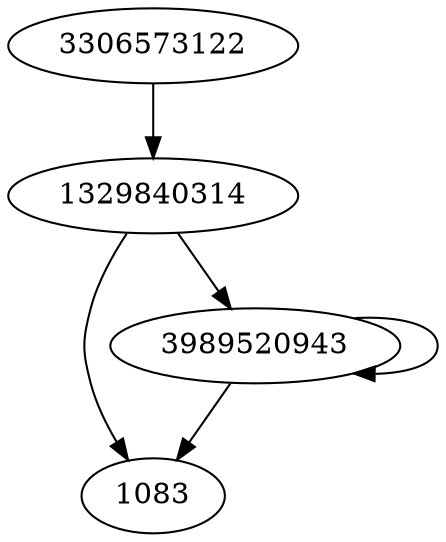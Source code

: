 digraph  {
1329840314;
3306573122;
1083;
3989520943;
1329840314 -> 3989520943;
1329840314 -> 1083;
3306573122 -> 1329840314;
3989520943 -> 3989520943;
3989520943 -> 1083;
}
